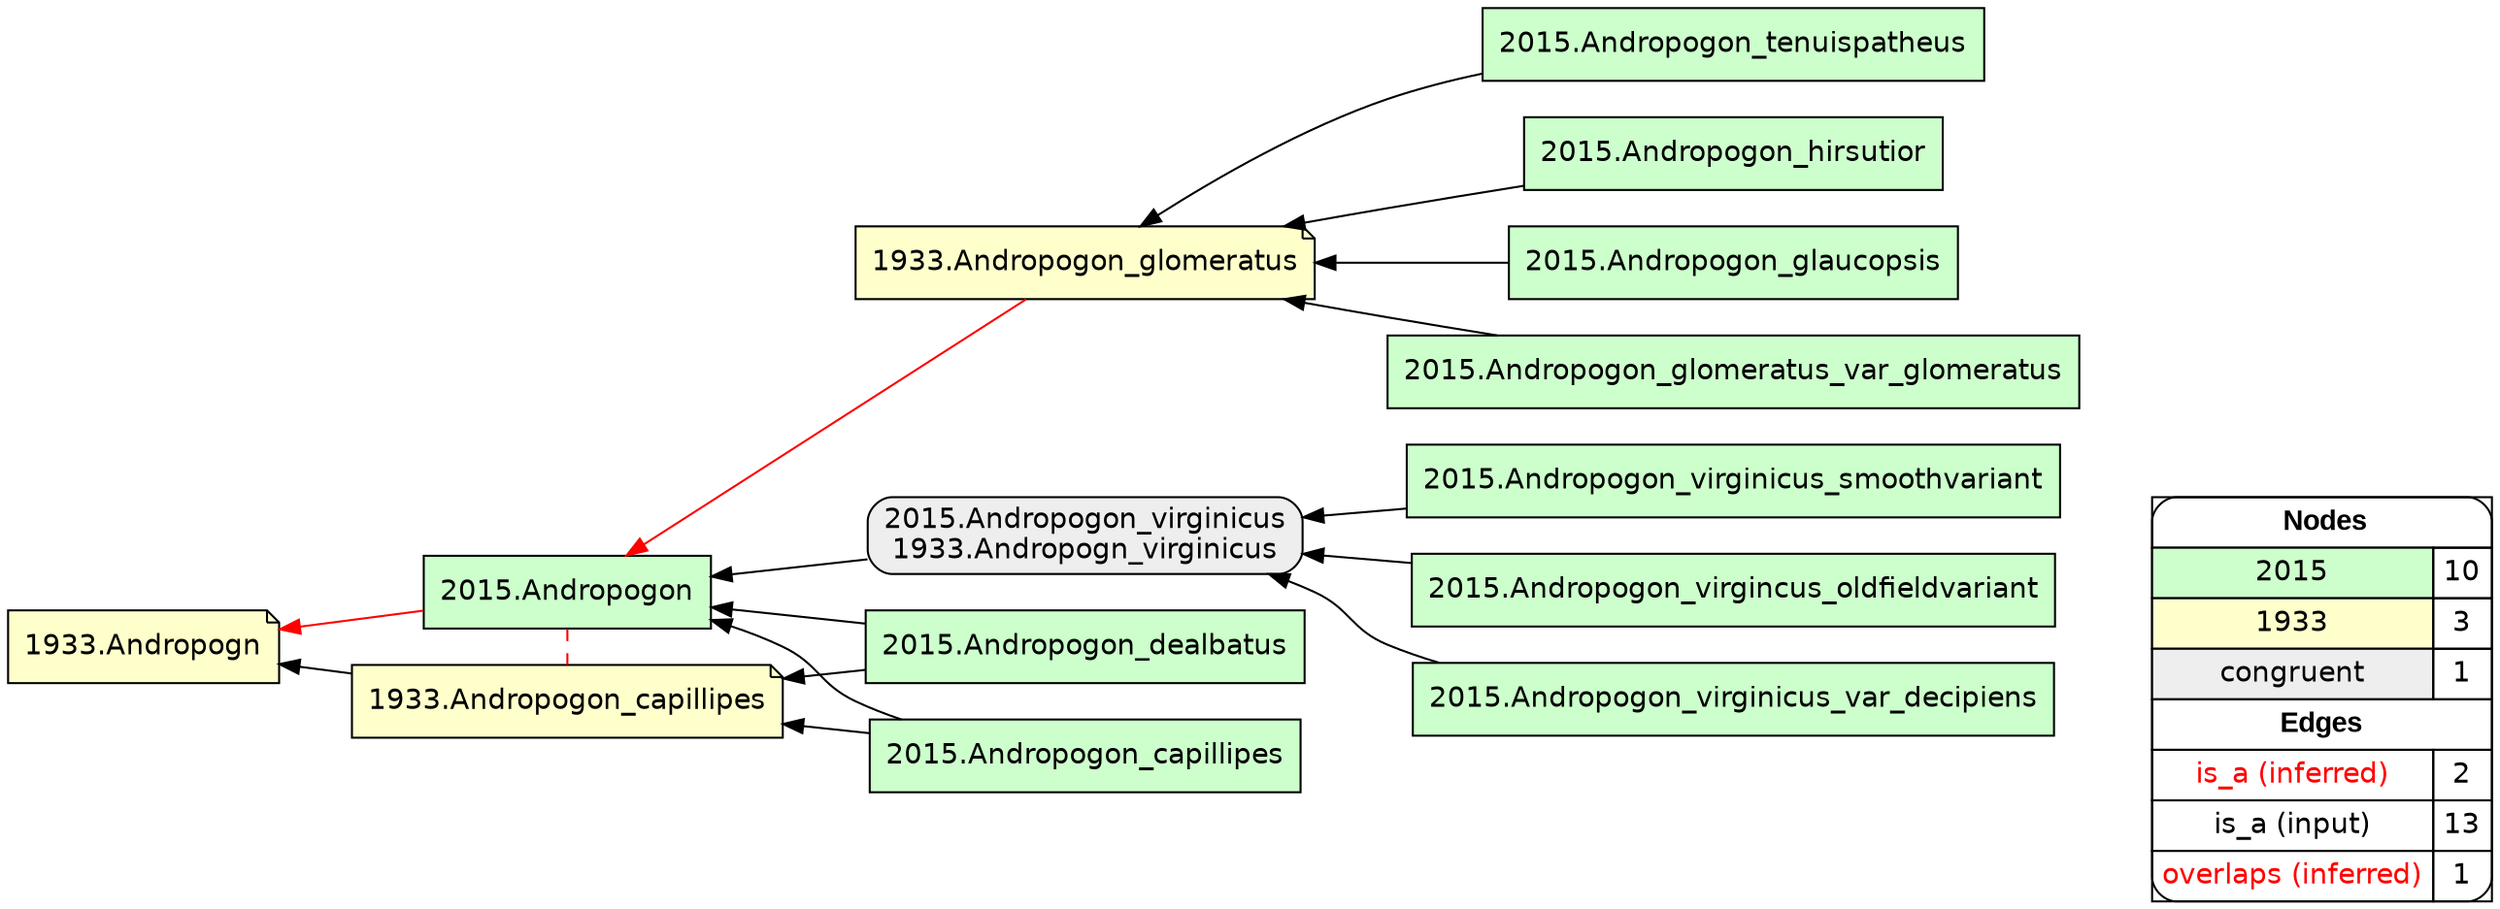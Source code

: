 digraph{
rankdir=RL
node[shape=box style=filled fillcolor="#CCFFCC" fontname="helvetica"] 
"2015.Andropogon_hirsutior"
"2015.Andropogon_virginicus_smoothvariant"
"2015.Andropogon_glaucopsis"
"2015.Andropogon_glomeratus_var_glomeratus"
"2015.Andropogon_dealbatus"
"2015.Andropogon_virgincus_oldfieldvariant"
"2015.Andropogon_capillipes"
"2015.Andropogon_virginicus_var_decipiens"
"2015.Andropogon"
"2015.Andropogon_tenuispatheus"
node[shape=note style=filled fillcolor="#FFFFCC" fontname="helvetica"] 
"1933.Andropogon_capillipes"
"1933.Andropogon_glomeratus"
"1933.Andropogn"
node[shape=box style="filled,rounded" fillcolor="#EEEEEE" fontname="helvetica"] 
"2015.Andropogon_virginicus\n1933.Andropogn_virginicus"
edge[arrowhead=normal style=solid color="#FF0000" constraint=true penwidth=1]
"1933.Andropogon_glomeratus" -> "2015.Andropogon"
"2015.Andropogon" -> "1933.Andropogn"
edge[arrowhead=normal style=solid color="#000000" constraint=true penwidth=1]
"2015.Andropogon_virgincus_oldfieldvariant" -> "2015.Andropogon_virginicus\n1933.Andropogn_virginicus"
"2015.Andropogon_virginicus_var_decipiens" -> "2015.Andropogon_virginicus\n1933.Andropogn_virginicus"
"2015.Andropogon_glaucopsis" -> "1933.Andropogon_glomeratus"
"2015.Andropogon_capillipes" -> "2015.Andropogon"
"2015.Andropogon_dealbatus" -> "2015.Andropogon"
"1933.Andropogon_capillipes" -> "1933.Andropogn"
"2015.Andropogon_capillipes" -> "1933.Andropogon_capillipes"
"2015.Andropogon_tenuispatheus" -> "1933.Andropogon_glomeratus"
"2015.Andropogon_virginicus\n1933.Andropogn_virginicus" -> "2015.Andropogon"
"2015.Andropogon_hirsutior" -> "1933.Andropogon_glomeratus"
"2015.Andropogon_glomeratus_var_glomeratus" -> "1933.Andropogon_glomeratus"
"2015.Andropogon_dealbatus" -> "1933.Andropogon_capillipes"
"2015.Andropogon_virginicus_smoothvariant" -> "2015.Andropogon_virginicus\n1933.Andropogn_virginicus"
edge[arrowhead=normal style=dotted color="#000000" constraint=true penwidth=1]
edge[arrowhead=none style=dashed color="#FF0000" constraint=false penwidth=1]
"2015.Andropogon" -> "1933.Andropogon_capillipes"
node[shape=box] 
{rank=source Legend [fillcolor= white margin=0 label=< 
 <TABLE BORDER="0" CELLBORDER="1" CELLSPACING="0" CELLPADDING="4"> 
<TR> <TD COLSPAN="2"><font face="Arial Black"> Nodes</font></TD> </TR> 
<TR> 
 <TD bgcolor="#CCFFCC" fontname="helvetica">2015</TD> 
 <TD>10</TD> 
 </TR> 
<TR> 
 <TD bgcolor="#FFFFCC" fontname="helvetica">1933</TD> 
 <TD>3</TD> 
 </TR> 
<TR> 
 <TD bgcolor="#EEEEEE" fontname="helvetica">congruent</TD> 
 <TD>1</TD> 
 </TR> 
<TR> <TD COLSPAN="2"><font face = "Arial Black"> Edges </font></TD> </TR> 
<TR> 
 <TD><font color ="#FF0000">is_a (inferred)</font></TD><TD>2</TD>
</TR>
<TR> 
 <TD><font color ="#000000">is_a (input)</font></TD><TD>13</TD>
</TR>
<TR> 
 <TD><font color ="#FF0000">overlaps (inferred)</font></TD><TD>1</TD>
</TR>
</TABLE> 
 >] } 
}